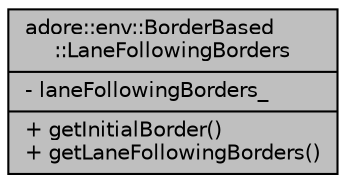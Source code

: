 digraph "adore::env::BorderBased::LaneFollowingBorders"
{
 // LATEX_PDF_SIZE
  edge [fontname="Helvetica",fontsize="10",labelfontname="Helvetica",labelfontsize="10"];
  node [fontname="Helvetica",fontsize="10",shape=record];
  Node1 [label="{adore::env::BorderBased\l::LaneFollowingBorders\n|- laneFollowingBorders_\l|+ getInitialBorder()\l+ getLaneFollowingBorders()\l}",height=0.2,width=0.4,color="black", fillcolor="grey75", style="filled", fontcolor="black",tooltip="Selects Borders from BorderSet required for LaneFollowingView construction."];
}
